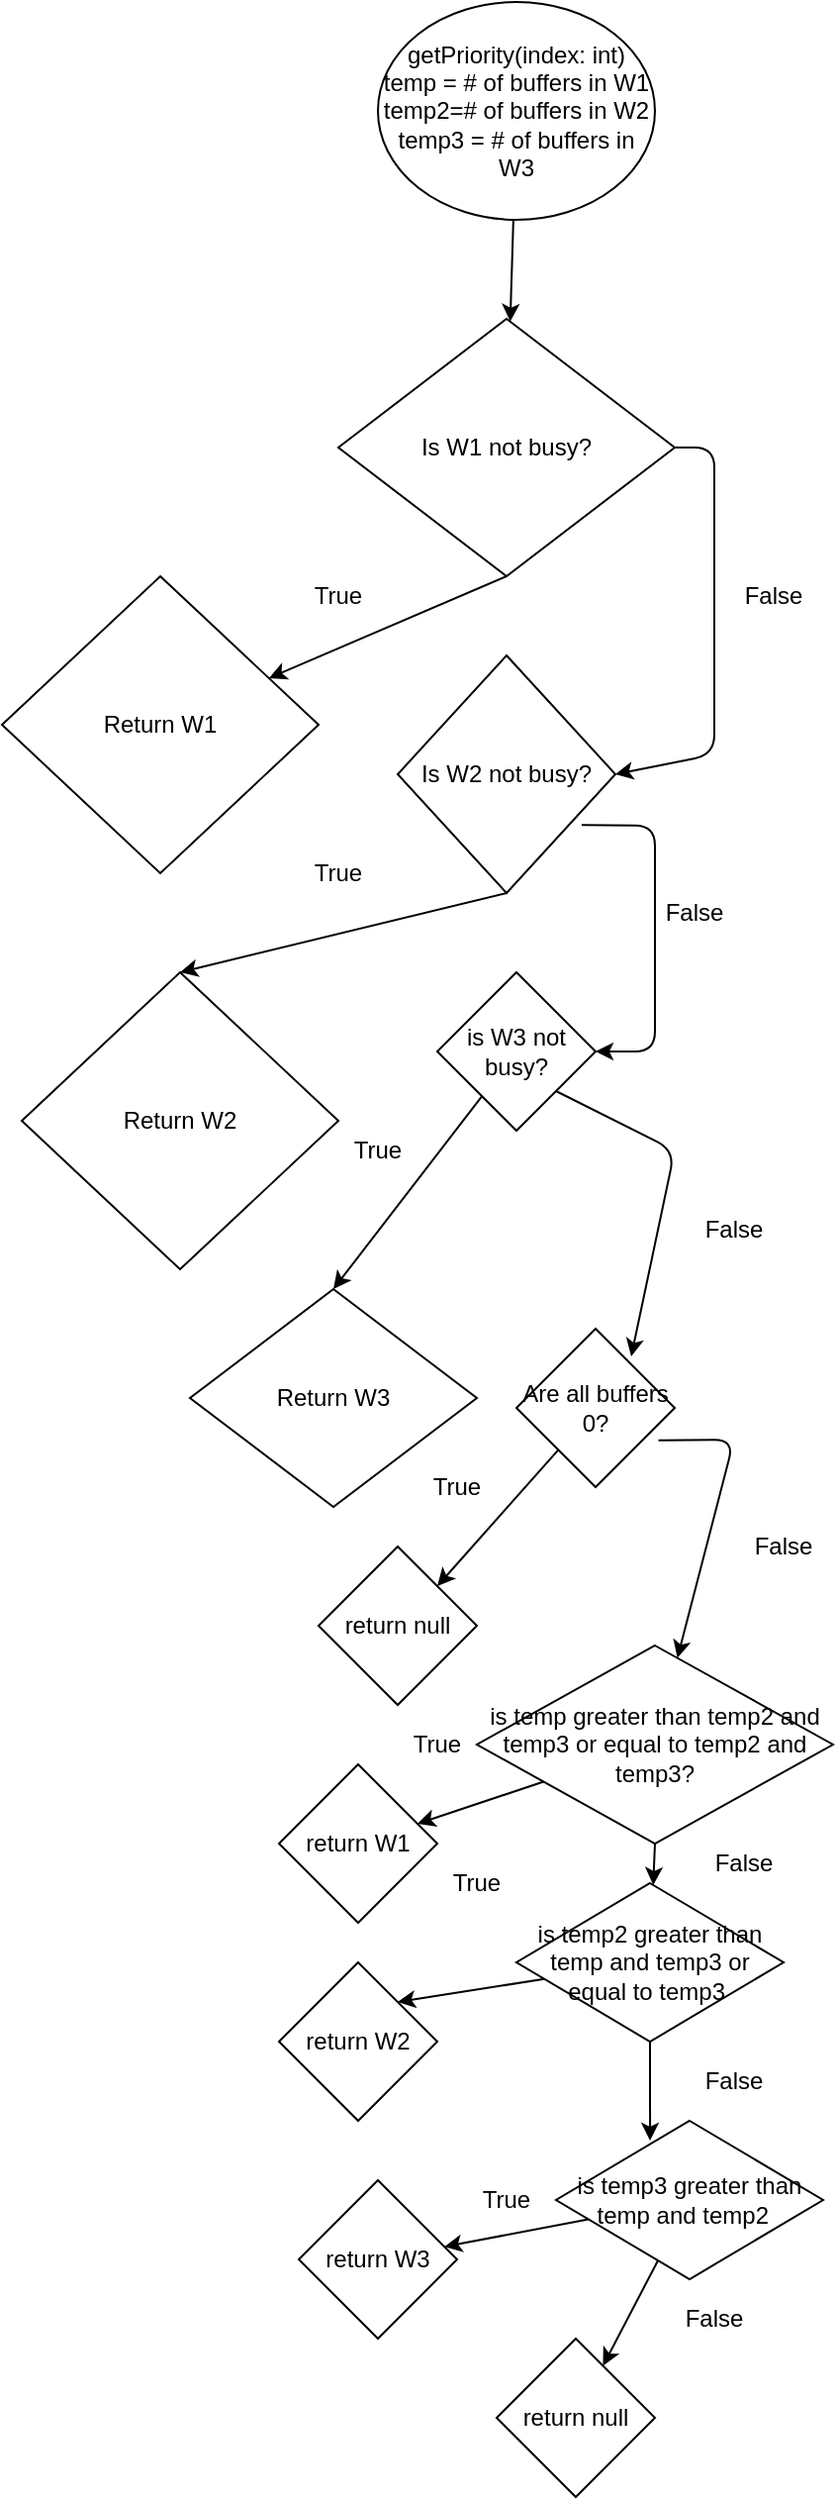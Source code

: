 <mxfile version="14.5.3" type="device"><diagram id="f-G5gFlznsR-E7EniX_k" name="Page-1"><mxGraphModel dx="1457" dy="1553" grid="1" gridSize="10" guides="1" tooltips="1" connect="1" arrows="1" fold="1" page="1" pageScale="1" pageWidth="850" pageHeight="1100" math="0" shadow="0"><root><mxCell id="0"/><mxCell id="1" parent="0"/><mxCell id="3RuK6fyBxZ95VlgpZZNC-1" value="getPriority(index: int)&lt;br&gt;temp = # of buffers in W1&lt;br&gt;temp2=# of buffers in W2&lt;br&gt;temp3 = # of buffers in W3" style="ellipse;whiteSpace=wrap;html=1;" vertex="1" parent="1"><mxGeometry x="350" y="50" width="140" height="110" as="geometry"/></mxCell><mxCell id="3RuK6fyBxZ95VlgpZZNC-2" value="" style="endArrow=classic;html=1;" edge="1" parent="1" source="3RuK6fyBxZ95VlgpZZNC-1" target="3RuK6fyBxZ95VlgpZZNC-3"><mxGeometry width="50" height="50" relative="1" as="geometry"><mxPoint x="400" y="580" as="sourcePoint"/><mxPoint x="414" y="320" as="targetPoint"/></mxGeometry></mxCell><mxCell id="3RuK6fyBxZ95VlgpZZNC-3" value="Is W1 not busy?" style="rhombus;whiteSpace=wrap;html=1;" vertex="1" parent="1"><mxGeometry x="330" y="210" width="170" height="130" as="geometry"/></mxCell><mxCell id="3RuK6fyBxZ95VlgpZZNC-4" value="" style="endArrow=classic;html=1;exitX=1;exitY=0.5;exitDx=0;exitDy=0;entryX=1;entryY=0.5;entryDx=0;entryDy=0;" edge="1" parent="1" source="3RuK6fyBxZ95VlgpZZNC-3" target="3RuK6fyBxZ95VlgpZZNC-7"><mxGeometry width="50" height="50" relative="1" as="geometry"><mxPoint x="310" y="500" as="sourcePoint"/><mxPoint x="450" y="510" as="targetPoint"/><Array as="points"><mxPoint x="520" y="275"/><mxPoint x="520" y="430"/></Array></mxGeometry></mxCell><mxCell id="3RuK6fyBxZ95VlgpZZNC-5" value="Return W1" style="rhombus;whiteSpace=wrap;html=1;" vertex="1" parent="1"><mxGeometry x="160" y="340" width="160" height="150" as="geometry"/></mxCell><mxCell id="3RuK6fyBxZ95VlgpZZNC-6" value="" style="endArrow=classic;html=1;exitX=0.5;exitY=1;exitDx=0;exitDy=0;" edge="1" parent="1" source="3RuK6fyBxZ95VlgpZZNC-3" target="3RuK6fyBxZ95VlgpZZNC-5"><mxGeometry width="50" height="50" relative="1" as="geometry"><mxPoint x="400" y="540" as="sourcePoint"/><mxPoint x="450" y="490" as="targetPoint"/></mxGeometry></mxCell><mxCell id="3RuK6fyBxZ95VlgpZZNC-7" value="Is W2 not busy?" style="rhombus;whiteSpace=wrap;html=1;" vertex="1" parent="1"><mxGeometry x="360" y="380" width="110" height="120" as="geometry"/></mxCell><mxCell id="3RuK6fyBxZ95VlgpZZNC-9" value="True" style="text;html=1;strokeColor=none;fillColor=none;align=center;verticalAlign=middle;whiteSpace=wrap;rounded=0;" vertex="1" parent="1"><mxGeometry x="310" y="340" width="40" height="20" as="geometry"/></mxCell><mxCell id="3RuK6fyBxZ95VlgpZZNC-10" value="False" style="text;html=1;strokeColor=none;fillColor=none;align=center;verticalAlign=middle;whiteSpace=wrap;rounded=0;" vertex="1" parent="1"><mxGeometry x="530" y="340" width="40" height="20" as="geometry"/></mxCell><mxCell id="3RuK6fyBxZ95VlgpZZNC-11" value="Return W2" style="rhombus;whiteSpace=wrap;html=1;" vertex="1" parent="1"><mxGeometry x="170" y="540" width="160" height="150" as="geometry"/></mxCell><mxCell id="3RuK6fyBxZ95VlgpZZNC-12" value="True" style="text;html=1;strokeColor=none;fillColor=none;align=center;verticalAlign=middle;whiteSpace=wrap;rounded=0;" vertex="1" parent="1"><mxGeometry x="310" y="480" width="40" height="20" as="geometry"/></mxCell><mxCell id="3RuK6fyBxZ95VlgpZZNC-13" value="" style="endArrow=classic;html=1;exitX=0.5;exitY=1;exitDx=0;exitDy=0;entryX=0.5;entryY=0;entryDx=0;entryDy=0;" edge="1" parent="1" source="3RuK6fyBxZ95VlgpZZNC-7" target="3RuK6fyBxZ95VlgpZZNC-11"><mxGeometry width="50" height="50" relative="1" as="geometry"><mxPoint x="425" y="350" as="sourcePoint"/><mxPoint x="422.892" y="402.711" as="targetPoint"/></mxGeometry></mxCell><mxCell id="3RuK6fyBxZ95VlgpZZNC-14" value="" style="endArrow=classic;html=1;exitX=0.845;exitY=0.714;exitDx=0;exitDy=0;exitPerimeter=0;" edge="1" parent="1" source="3RuK6fyBxZ95VlgpZZNC-7" target="3RuK6fyBxZ95VlgpZZNC-15"><mxGeometry width="50" height="50" relative="1" as="geometry"><mxPoint x="458.41" y="640" as="sourcePoint"/><mxPoint x="411.59" y="1018.56" as="targetPoint"/><Array as="points"><mxPoint x="490" y="466"/><mxPoint x="490" y="580"/></Array></mxGeometry></mxCell><mxCell id="3RuK6fyBxZ95VlgpZZNC-15" value="is W3 not busy?" style="rhombus;whiteSpace=wrap;html=1;" vertex="1" parent="1"><mxGeometry x="380" y="540" width="80" height="80" as="geometry"/></mxCell><mxCell id="3RuK6fyBxZ95VlgpZZNC-17" value="Return W3" style="rhombus;whiteSpace=wrap;html=1;" vertex="1" parent="1"><mxGeometry x="255" y="700" width="145" height="110" as="geometry"/></mxCell><mxCell id="3RuK6fyBxZ95VlgpZZNC-18" value="True" style="text;html=1;strokeColor=none;fillColor=none;align=center;verticalAlign=middle;whiteSpace=wrap;rounded=0;" vertex="1" parent="1"><mxGeometry x="330" y="620" width="40" height="20" as="geometry"/></mxCell><mxCell id="3RuK6fyBxZ95VlgpZZNC-19" value="" style="endArrow=classic;html=1;entryX=0.5;entryY=0;entryDx=0;entryDy=0;" edge="1" parent="1" target="3RuK6fyBxZ95VlgpZZNC-17" source="3RuK6fyBxZ95VlgpZZNC-15"><mxGeometry width="50" height="50" relative="1" as="geometry"><mxPoint x="385" y="1030" as="sourcePoint"/><mxPoint x="402.892" y="732.711" as="targetPoint"/></mxGeometry></mxCell><mxCell id="3RuK6fyBxZ95VlgpZZNC-20" value="" style="endArrow=classic;html=1;exitX=1;exitY=1;exitDx=0;exitDy=0;entryX=0.725;entryY=0.175;entryDx=0;entryDy=0;entryPerimeter=0;" edge="1" parent="1" source="3RuK6fyBxZ95VlgpZZNC-15" target="3RuK6fyBxZ95VlgpZZNC-21"><mxGeometry width="50" height="50" relative="1" as="geometry"><mxPoint x="396.49" y="990" as="sourcePoint"/><mxPoint x="361.929" y="1341.151" as="targetPoint"/><Array as="points"><mxPoint x="500" y="630"/></Array></mxGeometry></mxCell><mxCell id="3RuK6fyBxZ95VlgpZZNC-21" value="Are all buffers 0?" style="rhombus;whiteSpace=wrap;html=1;" vertex="1" parent="1"><mxGeometry x="420" y="720" width="80" height="80" as="geometry"/></mxCell><mxCell id="3RuK6fyBxZ95VlgpZZNC-22" value="return null" style="rhombus;whiteSpace=wrap;html=1;" vertex="1" parent="1"><mxGeometry x="320" y="830" width="80" height="80" as="geometry"/></mxCell><mxCell id="3RuK6fyBxZ95VlgpZZNC-23" value="is temp greater than temp2 and temp3 or equal to temp2 and temp3?" style="rhombus;whiteSpace=wrap;html=1;" vertex="1" parent="1"><mxGeometry x="400" y="880" width="180" height="100" as="geometry"/></mxCell><mxCell id="3RuK6fyBxZ95VlgpZZNC-24" value="return W1" style="rhombus;whiteSpace=wrap;html=1;" vertex="1" parent="1"><mxGeometry x="300" y="940" width="80" height="80" as="geometry"/></mxCell><mxCell id="3RuK6fyBxZ95VlgpZZNC-25" value="is temp2 greater than temp and temp3 or equal to temp3&amp;nbsp;" style="rhombus;whiteSpace=wrap;html=1;" vertex="1" parent="1"><mxGeometry x="420" y="1000" width="135" height="80" as="geometry"/></mxCell><mxCell id="3RuK6fyBxZ95VlgpZZNC-26" value="return W2" style="rhombus;whiteSpace=wrap;html=1;" vertex="1" parent="1"><mxGeometry x="300" y="1040" width="80" height="80" as="geometry"/></mxCell><mxCell id="3RuK6fyBxZ95VlgpZZNC-27" value="is temp3 greater than temp and temp2&amp;nbsp;&amp;nbsp;" style="rhombus;whiteSpace=wrap;html=1;" vertex="1" parent="1"><mxGeometry x="440" y="1120" width="135" height="80" as="geometry"/></mxCell><mxCell id="3RuK6fyBxZ95VlgpZZNC-28" value="return W3" style="rhombus;whiteSpace=wrap;html=1;" vertex="1" parent="1"><mxGeometry x="310" y="1150" width="80" height="80" as="geometry"/></mxCell><mxCell id="3RuK6fyBxZ95VlgpZZNC-29" value="return null" style="rhombus;whiteSpace=wrap;html=1;" vertex="1" parent="1"><mxGeometry x="410" y="1230" width="80" height="80" as="geometry"/></mxCell><mxCell id="3RuK6fyBxZ95VlgpZZNC-31" value="False" style="text;html=1;strokeColor=none;fillColor=none;align=center;verticalAlign=middle;whiteSpace=wrap;rounded=0;" vertex="1" parent="1"><mxGeometry x="490" y="500" width="40" height="20" as="geometry"/></mxCell><mxCell id="3RuK6fyBxZ95VlgpZZNC-32" value="False" style="text;html=1;strokeColor=none;fillColor=none;align=center;verticalAlign=middle;whiteSpace=wrap;rounded=0;" vertex="1" parent="1"><mxGeometry x="510" y="660" width="40" height="20" as="geometry"/></mxCell><mxCell id="3RuK6fyBxZ95VlgpZZNC-33" value="" style="endArrow=classic;html=1;entryX=1;entryY=0;entryDx=0;entryDy=0;" edge="1" parent="1" source="3RuK6fyBxZ95VlgpZZNC-21" target="3RuK6fyBxZ95VlgpZZNC-22"><mxGeometry width="50" height="50" relative="1" as="geometry"><mxPoint x="412.588" y="612.588" as="sourcePoint"/><mxPoint x="337.5" y="710" as="targetPoint"/></mxGeometry></mxCell><mxCell id="3RuK6fyBxZ95VlgpZZNC-34" value="True" style="text;html=1;strokeColor=none;fillColor=none;align=center;verticalAlign=middle;whiteSpace=wrap;rounded=0;" vertex="1" parent="1"><mxGeometry x="370" y="790" width="40" height="20" as="geometry"/></mxCell><mxCell id="3RuK6fyBxZ95VlgpZZNC-35" value="" style="endArrow=classic;html=1;exitX=0.897;exitY=0.704;exitDx=0;exitDy=0;exitPerimeter=0;" edge="1" parent="1" source="3RuK6fyBxZ95VlgpZZNC-21" target="3RuK6fyBxZ95VlgpZZNC-23"><mxGeometry width="50" height="50" relative="1" as="geometry"><mxPoint x="450" y="610" as="sourcePoint"/><mxPoint x="488" y="744" as="targetPoint"/><Array as="points"><mxPoint x="530" y="776"/></Array></mxGeometry></mxCell><mxCell id="3RuK6fyBxZ95VlgpZZNC-36" value="False" style="text;html=1;strokeColor=none;fillColor=none;align=center;verticalAlign=middle;whiteSpace=wrap;rounded=0;" vertex="1" parent="1"><mxGeometry x="535" y="820" width="40" height="20" as="geometry"/></mxCell><mxCell id="3RuK6fyBxZ95VlgpZZNC-37" value="" style="endArrow=classic;html=1;" edge="1" parent="1" source="3RuK6fyBxZ95VlgpZZNC-23" target="3RuK6fyBxZ95VlgpZZNC-24"><mxGeometry width="50" height="50" relative="1" as="geometry"><mxPoint x="451.176" y="791.176" as="sourcePoint"/><mxPoint x="390" y="860" as="targetPoint"/></mxGeometry></mxCell><mxCell id="3RuK6fyBxZ95VlgpZZNC-38" value="" style="endArrow=classic;html=1;entryX=1;entryY=0;entryDx=0;entryDy=0;" edge="1" parent="1" source="3RuK6fyBxZ95VlgpZZNC-25" target="3RuK6fyBxZ95VlgpZZNC-26"><mxGeometry width="50" height="50" relative="1" as="geometry"><mxPoint x="461.176" y="801.176" as="sourcePoint"/><mxPoint x="400" y="870" as="targetPoint"/></mxGeometry></mxCell><mxCell id="3RuK6fyBxZ95VlgpZZNC-40" value="" style="endArrow=classic;html=1;" edge="1" parent="1" source="3RuK6fyBxZ95VlgpZZNC-27" target="3RuK6fyBxZ95VlgpZZNC-28"><mxGeometry width="50" height="50" relative="1" as="geometry"><mxPoint x="444.128" y="1058.372" as="sourcePoint"/><mxPoint x="370" y="1070" as="targetPoint"/></mxGeometry></mxCell><mxCell id="3RuK6fyBxZ95VlgpZZNC-41" value="" style="endArrow=classic;html=1;" edge="1" parent="1" source="3RuK6fyBxZ95VlgpZZNC-27" target="3RuK6fyBxZ95VlgpZZNC-29"><mxGeometry width="50" height="50" relative="1" as="geometry"><mxPoint x="466.419" y="1179.73" as="sourcePoint"/><mxPoint x="393.6" y="1193.6" as="targetPoint"/></mxGeometry></mxCell><mxCell id="3RuK6fyBxZ95VlgpZZNC-42" value="" style="endArrow=classic;html=1;entryX=0.352;entryY=0.125;entryDx=0;entryDy=0;entryPerimeter=0;" edge="1" parent="1" source="3RuK6fyBxZ95VlgpZZNC-25" target="3RuK6fyBxZ95VlgpZZNC-27"><mxGeometry width="50" height="50" relative="1" as="geometry"><mxPoint x="466.419" y="1179.73" as="sourcePoint"/><mxPoint x="393.6" y="1193.6" as="targetPoint"/></mxGeometry></mxCell><mxCell id="3RuK6fyBxZ95VlgpZZNC-43" value="" style="endArrow=classic;html=1;exitX=0.5;exitY=1;exitDx=0;exitDy=0;" edge="1" parent="1" source="3RuK6fyBxZ95VlgpZZNC-23" target="3RuK6fyBxZ95VlgpZZNC-25"><mxGeometry width="50" height="50" relative="1" as="geometry"><mxPoint x="476.419" y="1189.73" as="sourcePoint"/><mxPoint x="403.6" y="1203.6" as="targetPoint"/></mxGeometry></mxCell><mxCell id="3RuK6fyBxZ95VlgpZZNC-44" value="True" style="text;html=1;strokeColor=none;fillColor=none;align=center;verticalAlign=middle;whiteSpace=wrap;rounded=0;" vertex="1" parent="1"><mxGeometry x="360" y="920" width="40" height="20" as="geometry"/></mxCell><mxCell id="3RuK6fyBxZ95VlgpZZNC-45" value="True" style="text;html=1;strokeColor=none;fillColor=none;align=center;verticalAlign=middle;whiteSpace=wrap;rounded=0;" vertex="1" parent="1"><mxGeometry x="380" y="990" width="40" height="20" as="geometry"/></mxCell><mxCell id="3RuK6fyBxZ95VlgpZZNC-46" value="True" style="text;html=1;strokeColor=none;fillColor=none;align=center;verticalAlign=middle;whiteSpace=wrap;rounded=0;" vertex="1" parent="1"><mxGeometry x="395" y="1150" width="40" height="20" as="geometry"/></mxCell><mxCell id="3RuK6fyBxZ95VlgpZZNC-47" value="False" style="text;html=1;strokeColor=none;fillColor=none;align=center;verticalAlign=middle;whiteSpace=wrap;rounded=0;" vertex="1" parent="1"><mxGeometry x="500" y="1210" width="40" height="20" as="geometry"/></mxCell><mxCell id="3RuK6fyBxZ95VlgpZZNC-48" value="False" style="text;html=1;strokeColor=none;fillColor=none;align=center;verticalAlign=middle;whiteSpace=wrap;rounded=0;" vertex="1" parent="1"><mxGeometry x="510" y="1090" width="40" height="20" as="geometry"/></mxCell><mxCell id="3RuK6fyBxZ95VlgpZZNC-49" value="False" style="text;html=1;strokeColor=none;fillColor=none;align=center;verticalAlign=middle;whiteSpace=wrap;rounded=0;" vertex="1" parent="1"><mxGeometry x="515" y="980" width="40" height="20" as="geometry"/></mxCell></root></mxGraphModel></diagram></mxfile>